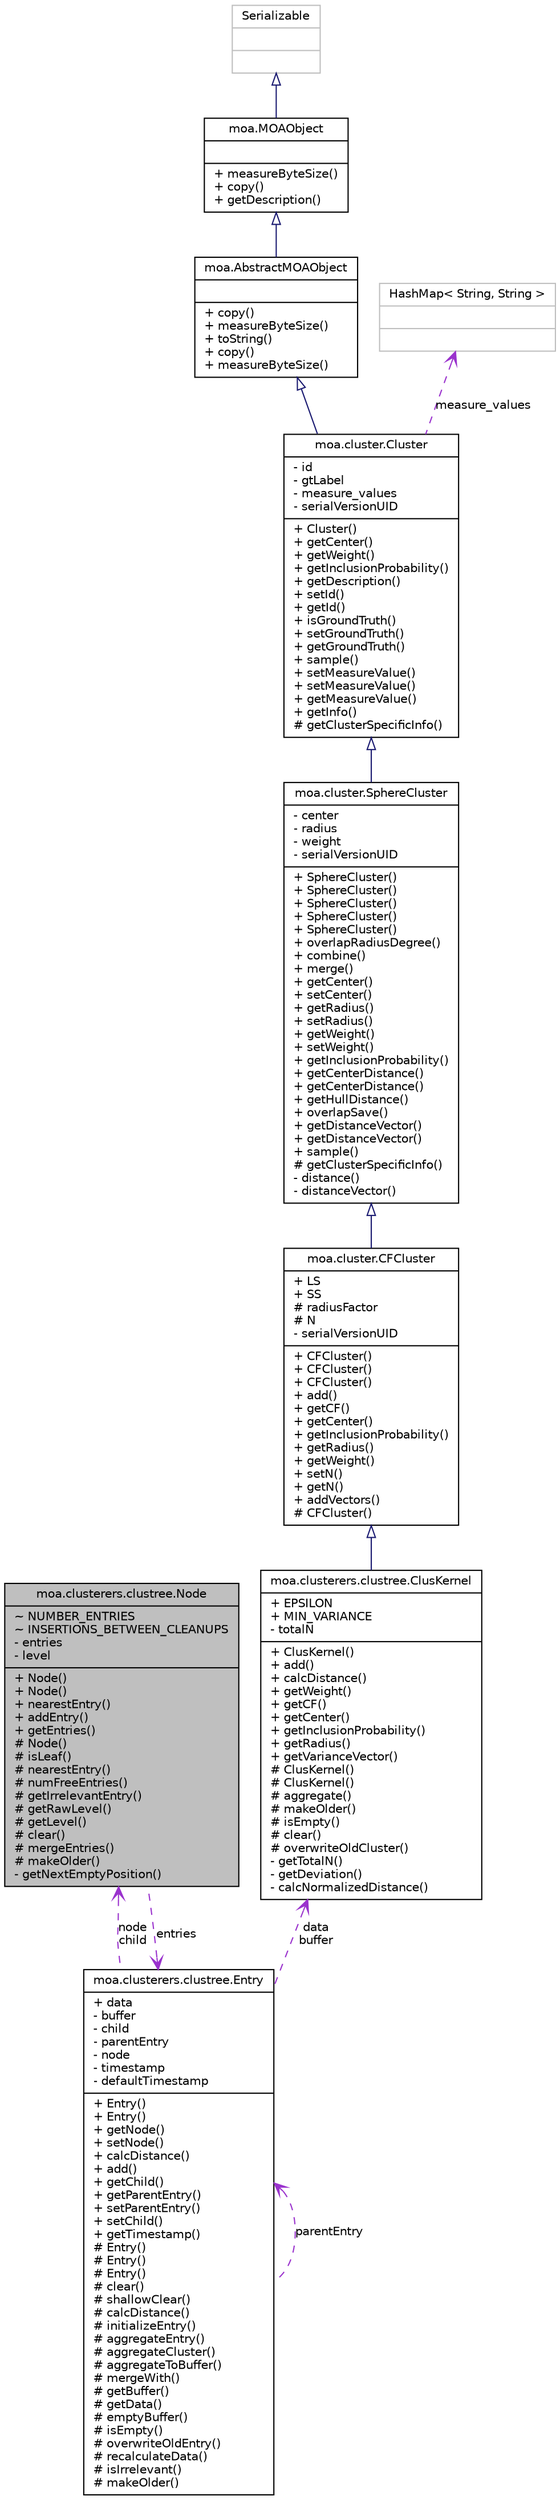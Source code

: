 digraph G
{
  edge [fontname="Helvetica",fontsize="10",labelfontname="Helvetica",labelfontsize="10"];
  node [fontname="Helvetica",fontsize="10",shape=record];
  Node1 [label="{moa.clusterers.clustree.Node\n|~ NUMBER_ENTRIES\l~ INSERTIONS_BETWEEN_CLEANUPS\l- entries\l- level\l|+ Node()\l+ Node()\l+ nearestEntry()\l+ addEntry()\l+ getEntries()\l# Node()\l# isLeaf()\l# nearestEntry()\l# numFreeEntries()\l# getIrrelevantEntry()\l# getRawLevel()\l# getLevel()\l# clear()\l# mergeEntries()\l# makeOlder()\l- getNextEmptyPosition()\l}",height=0.2,width=0.4,color="black", fillcolor="grey75", style="filled" fontcolor="black"];
  Node2 -> Node1 [dir=back,color="darkorchid3",fontsize="10",style="dashed",label="entries",arrowtail="open",fontname="Helvetica"];
  Node2 [label="{moa.clusterers.clustree.Entry\n|+ data\l- buffer\l- child\l- parentEntry\l- node\l- timestamp\l- defaultTimestamp\l|+ Entry()\l+ Entry()\l+ getNode()\l+ setNode()\l+ calcDistance()\l+ add()\l+ getChild()\l+ getParentEntry()\l+ setParentEntry()\l+ setChild()\l+ getTimestamp()\l# Entry()\l# Entry()\l# Entry()\l# clear()\l# shallowClear()\l# calcDistance()\l# initializeEntry()\l# aggregateEntry()\l# aggregateCluster()\l# aggregateToBuffer()\l# mergeWith()\l# getBuffer()\l# getData()\l# emptyBuffer()\l# isEmpty()\l# overwriteOldEntry()\l# recalculateData()\l# isIrrelevant()\l# makeOlder()\l}",height=0.2,width=0.4,color="black", fillcolor="white", style="filled",URL="$classmoa_1_1clusterers_1_1clustree_1_1Entry.html"];
  Node3 -> Node2 [dir=back,color="darkorchid3",fontsize="10",style="dashed",label="data\nbuffer",arrowtail="open",fontname="Helvetica"];
  Node3 [label="{moa.clusterers.clustree.ClusKernel\n|+ EPSILON\l+ MIN_VARIANCE\l- totalN\l|+ ClusKernel()\l+ add()\l+ calcDistance()\l+ getWeight()\l+ getCF()\l+ getCenter()\l+ getInclusionProbability()\l+ getRadius()\l+ getVarianceVector()\l# ClusKernel()\l# ClusKernel()\l# aggregate()\l# makeOlder()\l# isEmpty()\l# clear()\l# overwriteOldCluster()\l- getTotalN()\l- getDeviation()\l- calcNormalizedDistance()\l}",height=0.2,width=0.4,color="black", fillcolor="white", style="filled",URL="$classmoa_1_1clusterers_1_1clustree_1_1ClusKernel.html",tooltip="Representation of an Entry in the tree."];
  Node4 -> Node3 [dir=back,color="midnightblue",fontsize="10",style="solid",arrowtail="empty",fontname="Helvetica"];
  Node4 [label="{moa.cluster.CFCluster\n|+ LS\l+ SS\l# radiusFactor\l# N\l- serialVersionUID\l|+ CFCluster()\l+ CFCluster()\l+ CFCluster()\l+ add()\l+ getCF()\l+ getCenter()\l+ getInclusionProbability()\l+ getRadius()\l+ getWeight()\l+ setN()\l+ getN()\l+ addVectors()\l# CFCluster()\l}",height=0.2,width=0.4,color="black", fillcolor="white", style="filled",URL="$classmoa_1_1cluster_1_1CFCluster.html"];
  Node5 -> Node4 [dir=back,color="midnightblue",fontsize="10",style="solid",arrowtail="empty",fontname="Helvetica"];
  Node5 [label="{moa.cluster.SphereCluster\n|- center\l- radius\l- weight\l- serialVersionUID\l|+ SphereCluster()\l+ SphereCluster()\l+ SphereCluster()\l+ SphereCluster()\l+ SphereCluster()\l+ overlapRadiusDegree()\l+ combine()\l+ merge()\l+ getCenter()\l+ setCenter()\l+ getRadius()\l+ setRadius()\l+ getWeight()\l+ setWeight()\l+ getInclusionProbability()\l+ getCenterDistance()\l+ getCenterDistance()\l+ getHullDistance()\l+ overlapSave()\l+ getDistanceVector()\l+ getDistanceVector()\l+ sample()\l# getClusterSpecificInfo()\l- distance()\l- distanceVector()\l}",height=0.2,width=0.4,color="black", fillcolor="white", style="filled",URL="$classmoa_1_1cluster_1_1SphereCluster.html",tooltip="A simple implementation of the Cluster interface representing spherical clusters..."];
  Node6 -> Node5 [dir=back,color="midnightblue",fontsize="10",style="solid",arrowtail="empty",fontname="Helvetica"];
  Node6 [label="{moa.cluster.Cluster\n|- id\l- gtLabel\l- measure_values\l- serialVersionUID\l|+ Cluster()\l+ getCenter()\l+ getWeight()\l+ getInclusionProbability()\l+ getDescription()\l+ setId()\l+ getId()\l+ isGroundTruth()\l+ setGroundTruth()\l+ getGroundTruth()\l+ sample()\l+ setMeasureValue()\l+ setMeasureValue()\l+ getMeasureValue()\l+ getInfo()\l# getClusterSpecificInfo()\l}",height=0.2,width=0.4,color="black", fillcolor="white", style="filled",URL="$classmoa_1_1cluster_1_1Cluster.html"];
  Node7 -> Node6 [dir=back,color="midnightblue",fontsize="10",style="solid",arrowtail="empty",fontname="Helvetica"];
  Node7 [label="{moa.AbstractMOAObject\n||+ copy()\l+ measureByteSize()\l+ toString()\l+ copy()\l+ measureByteSize()\l}",height=0.2,width=0.4,color="black", fillcolor="white", style="filled",URL="$classmoa_1_1AbstractMOAObject.html",tooltip="Abstract MOA Object."];
  Node8 -> Node7 [dir=back,color="midnightblue",fontsize="10",style="solid",arrowtail="empty",fontname="Helvetica"];
  Node8 [label="{moa.MOAObject\n||+ measureByteSize()\l+ copy()\l+ getDescription()\l}",height=0.2,width=0.4,color="black", fillcolor="white", style="filled",URL="$interfacemoa_1_1MOAObject.html",tooltip="Interface implemented by classes in MOA, so that all are serializable, can produce..."];
  Node9 -> Node8 [dir=back,color="midnightblue",fontsize="10",style="solid",arrowtail="empty",fontname="Helvetica"];
  Node9 [label="{Serializable\n||}",height=0.2,width=0.4,color="grey75", fillcolor="white", style="filled"];
  Node10 -> Node6 [dir=back,color="darkorchid3",fontsize="10",style="dashed",label="measure_values",arrowtail="open",fontname="Helvetica"];
  Node10 [label="{HashMap\< String, String \>\n||}",height=0.2,width=0.4,color="grey75", fillcolor="white", style="filled"];
  Node2 -> Node2 [dir=back,color="darkorchid3",fontsize="10",style="dashed",label="parentEntry",arrowtail="open",fontname="Helvetica"];
  Node1 -> Node2 [dir=back,color="darkorchid3",fontsize="10",style="dashed",label="node\nchild",arrowtail="open",fontname="Helvetica"];
}
